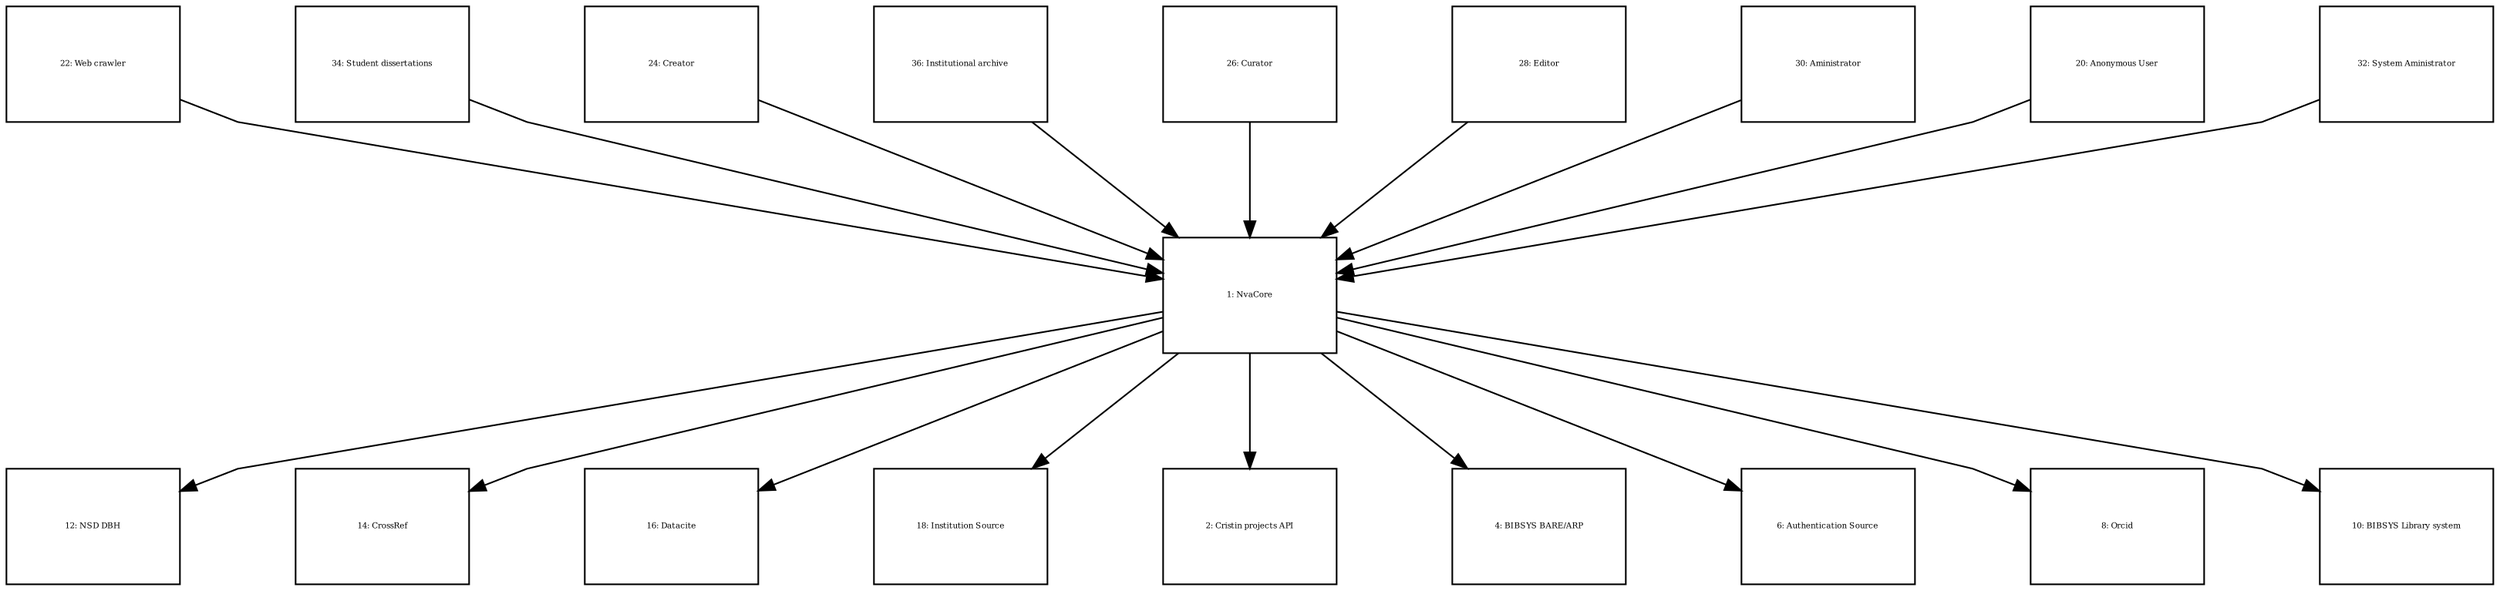 digraph {
  graph [splines=polyline,rankdir=TB,ranksep=1.0,nodesep=1.0,fontsize=5]
  node [shape=box,fontsize=5]
  edge []

  subgraph cluster_enterprise {
    margin=25
  }

  22 [width=1.500000,height=1.000000,fixedsize=true,id=22,label="22: Web crawler"]
  12 [width=1.500000,height=1.000000,fixedsize=true,id=12,label="12: NSD DBH"]
  34 [width=1.500000,height=1.000000,fixedsize=true,id=34,label="34: Student dissertations"]
  24 [width=1.500000,height=1.000000,fixedsize=true,id=24,label="24: Creator"]
  14 [width=1.500000,height=1.000000,fixedsize=true,id=14,label="14: CrossRef"]
  36 [width=1.500000,height=1.000000,fixedsize=true,id=36,label="36: Institutional archive"]
  26 [width=1.500000,height=1.000000,fixedsize=true,id=26,label="26: Curator"]
  16 [width=1.500000,height=1.000000,fixedsize=true,id=16,label="16: Datacite"]
  28 [width=1.500000,height=1.000000,fixedsize=true,id=28,label="28: Editor"]
  18 [width=1.500000,height=1.000000,fixedsize=true,id=18,label="18: Institution Source"]
  1 [width=1.500000,height=1.000000,fixedsize=true,id=1,label="1: NvaCore"]
  2 [width=1.500000,height=1.000000,fixedsize=true,id=2,label="2: Cristin projects API"]
  4 [width=1.500000,height=1.000000,fixedsize=true,id=4,label="4: BIBSYS BARE/ARP"]
  6 [width=1.500000,height=1.000000,fixedsize=true,id=6,label="6: Authentication Source"]
  8 [width=1.500000,height=1.000000,fixedsize=true,id=8,label="8: Orcid"]
  30 [width=1.500000,height=1.000000,fixedsize=true,id=30,label="30: Aministrator"]
  20 [width=1.500000,height=1.000000,fixedsize=true,id=20,label="20: Anonymous User"]
  10 [width=1.500000,height=1.000000,fixedsize=true,id=10,label="10: BIBSYS Library system"]
  32 [width=1.500000,height=1.000000,fixedsize=true,id=32,label="32: System Aministrator"]

  20 -> 1 [id=21]
  30 -> 1 [id=31]
  28 -> 1 [id=29]
  1 -> 16 [id=17]
  26 -> 1 [id=27]
  1 -> 2 [id=3]
  1 -> 14 [id=15]
  36 -> 1 [id=37]
  24 -> 1 [id=25]
  1 -> 4 [id=5]
  1 -> 12 [id=13]
  34 -> 1 [id=35]
  1 -> 10 [id=11]
  22 -> 1 [id=23]
  1 -> 6 [id=7]
  32 -> 1 [id=33]
  1 -> 8 [id=9]
  1 -> 18 [id=19]
}